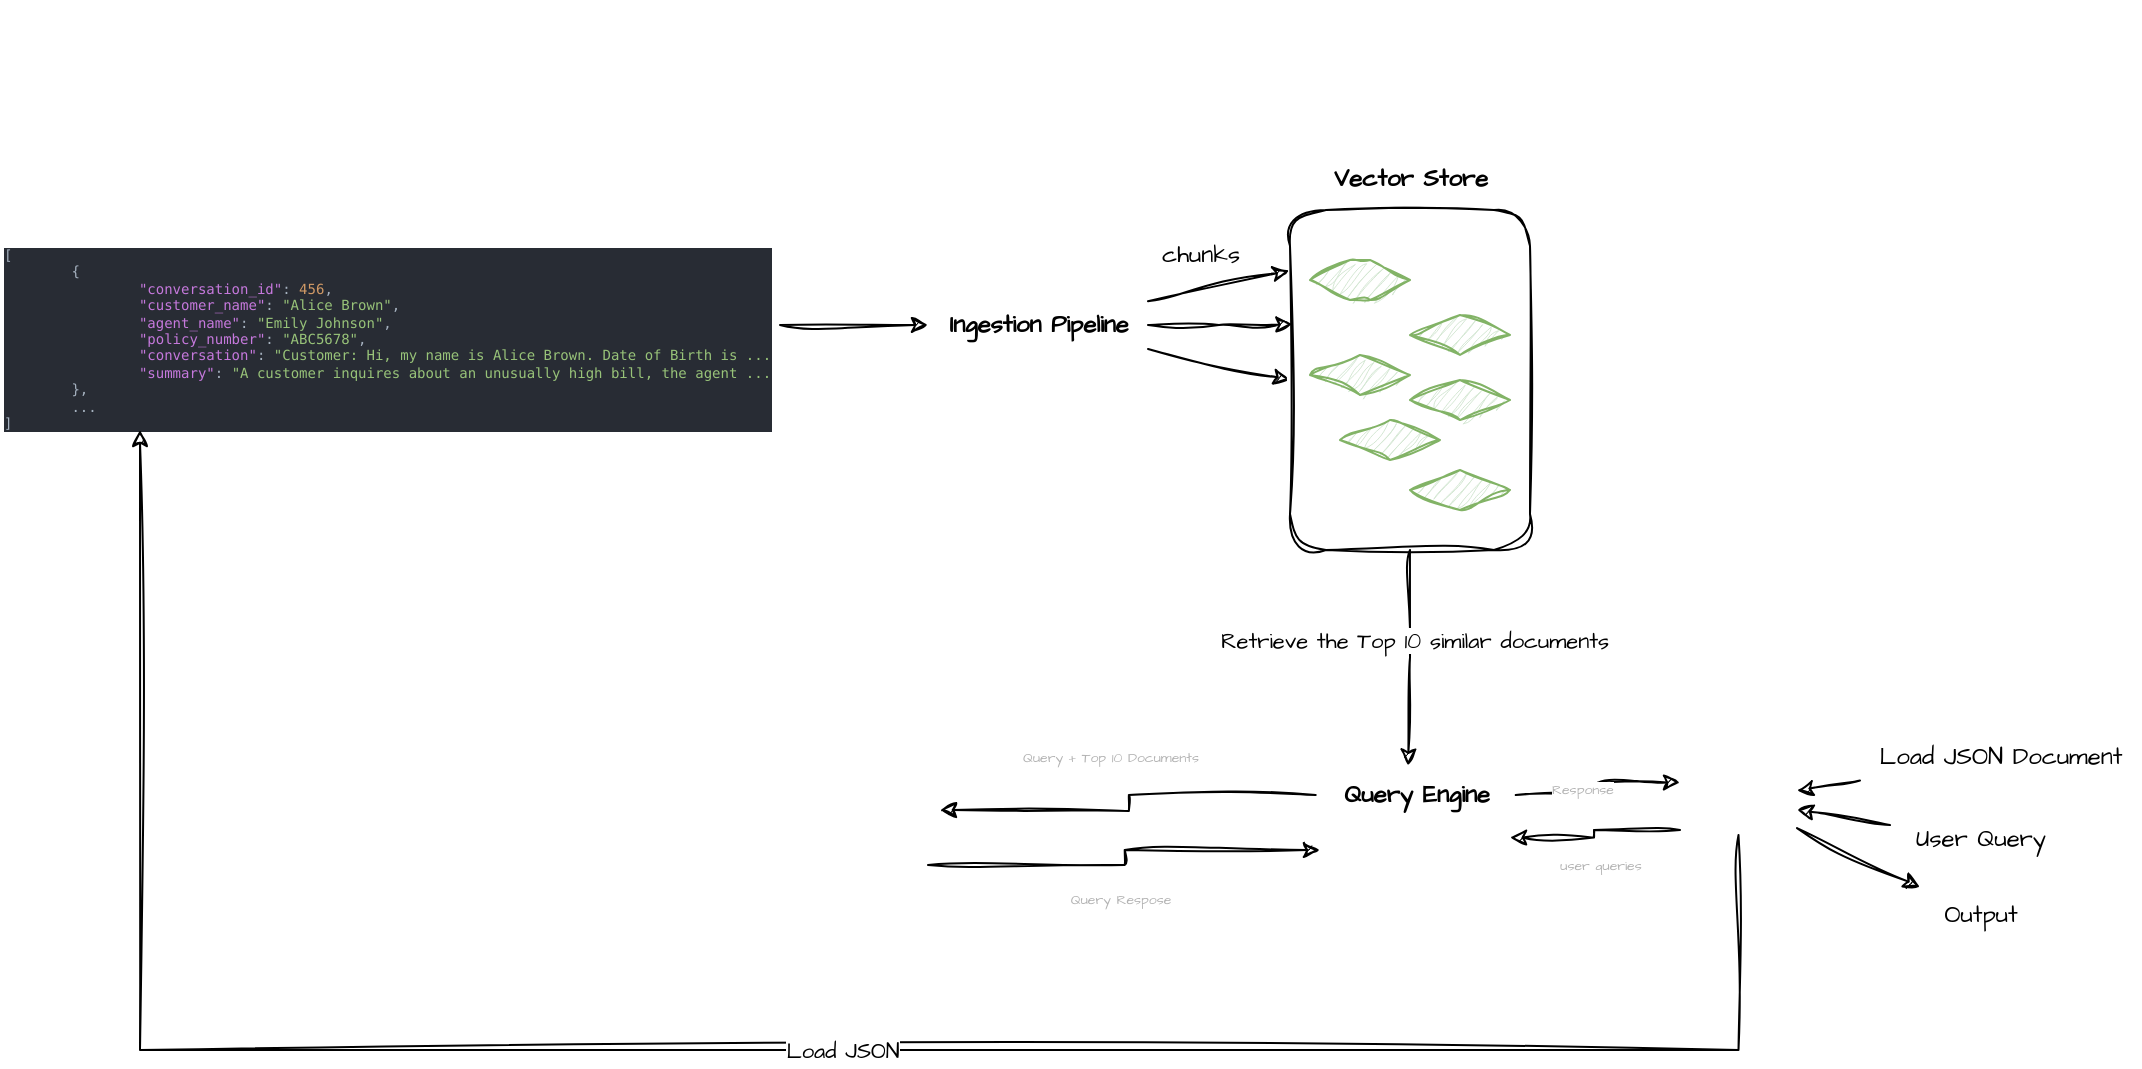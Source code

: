 <mxfile version="24.2.5" type="device">
  <diagram name="Page-1" id="N6mPQFj2p2v3aVTaAn1U">
    <mxGraphModel dx="1092" dy="483" grid="0" gridSize="10" guides="1" tooltips="1" connect="1" arrows="1" fold="1" page="0" pageScale="1" pageWidth="1169" pageHeight="827" math="0" shadow="0">
      <root>
        <mxCell id="0" />
        <mxCell id="1" parent="0" />
        <mxCell id="TU-V56K1q_o19-9bawVt-2" value="" style="shape=image;verticalLabelPosition=bottom;labelBackgroundColor=default;verticalAlign=top;aspect=fixed;imageAspect=0;image=https://assets.zilliz.com/Frame_4726_27730b6560.png;" vertex="1" parent="1">
          <mxGeometry x="481.86" y="130" width="94.28" height="55" as="geometry" />
        </mxCell>
        <mxCell id="TU-V56K1q_o19-9bawVt-4" value="" style="shape=image;verticalLabelPosition=bottom;labelBackgroundColor=default;verticalAlign=top;aspect=fixed;imageAspect=0;image=https://iconape.com/wp-content/png_logo_vector/elasticsearch-logo.png;" vertex="1" parent="1">
          <mxGeometry x="650" y="35" width="130" height="130" as="geometry" />
        </mxCell>
        <mxCell id="TU-V56K1q_o19-9bawVt-5" value="" style="shape=image;verticalLabelPosition=bottom;labelBackgroundColor=default;verticalAlign=top;aspect=fixed;imageAspect=0;image=https://ollama.com/public/blog/meta-ollama-llama3.png;" vertex="1" parent="1">
          <mxGeometry x="367.49" y="422.5" width="106.51" height="90" as="geometry" />
        </mxCell>
        <mxCell id="TU-V56K1q_o19-9bawVt-37" style="rounded=0;sketch=1;hachureGap=4;jiggle=2;curveFitting=1;orthogonalLoop=1;jettySize=auto;html=1;fontFamily=Architects Daughter;fontSource=https%3A%2F%2Ffonts.googleapis.com%2Fcss%3Ffamily%3DArchitects%2BDaughter;" edge="1" parent="1" source="TU-V56K1q_o19-9bawVt-9" target="TU-V56K1q_o19-9bawVt-36">
          <mxGeometry relative="1" as="geometry" />
        </mxCell>
        <mxCell id="TU-V56K1q_o19-9bawVt-41" style="edgeStyle=orthogonalEdgeStyle;rounded=0;sketch=1;hachureGap=4;jiggle=2;curveFitting=1;orthogonalLoop=1;jettySize=auto;html=1;entryX=1;entryY=0.25;entryDx=0;entryDy=0;fontFamily=Architects Daughter;fontSource=https%3A%2F%2Ffonts.googleapis.com%2Fcss%3Ffamily%3DArchitects%2BDaughter;" edge="1" parent="1" source="TU-V56K1q_o19-9bawVt-9" target="TU-V56K1q_o19-9bawVt-27">
          <mxGeometry relative="1" as="geometry">
            <Array as="points">
              <mxPoint x="807" y="450" />
              <mxPoint x="807" y="454" />
            </Array>
          </mxGeometry>
        </mxCell>
        <mxCell id="TU-V56K1q_o19-9bawVt-9" value="" style="shape=image;verticalLabelPosition=bottom;labelBackgroundColor=default;verticalAlign=top;aspect=fixed;imageAspect=0;image=https://miro.medium.com/v2/resize:fit:1200/1*M7OPq5G3r4PZXeey57h0Vg@2x.jpeg;" vertex="1" parent="1">
          <mxGeometry x="850" y="417.5" width="58.5" height="35" as="geometry" />
        </mxCell>
        <mxCell id="TU-V56K1q_o19-9bawVt-13" style="edgeStyle=orthogonalEdgeStyle;rounded=0;sketch=1;hachureGap=4;jiggle=2;curveFitting=1;orthogonalLoop=1;jettySize=auto;html=1;fontFamily=Architects Daughter;fontSource=https%3A%2F%2Ffonts.googleapis.com%2Fcss%3Ffamily%3DArchitects%2BDaughter;" edge="1" parent="1" source="TU-V56K1q_o19-9bawVt-10" target="TU-V56K1q_o19-9bawVt-11">
          <mxGeometry relative="1" as="geometry" />
        </mxCell>
        <mxCell id="TU-V56K1q_o19-9bawVt-10" value="&lt;div style=&quot;background-color: rgb(40, 44, 52); color: rgb(171, 178, 191); font-size: 7px;&quot;&gt;&lt;pre style=&quot;font-family: Menlo, monospace; font-size: 7px;&quot;&gt;&lt;span style=&quot;color: rgb(166, 178, 192); font-size: 7px;&quot;&gt;[&lt;br style=&quot;font-size: 7px;&quot;&gt;&lt;span style=&quot;white-space: pre; font-size: 7px;&quot;&gt;&#x9;&lt;/span&gt;{&lt;br style=&quot;font-size: 7px;&quot;&gt;&lt;/span&gt;&lt;span style=&quot;color: rgb(198, 121, 221); font-size: 7px;&quot;&gt;&lt;span style=&quot;white-space: pre; font-size: 7px;&quot;&gt;&#x9;&lt;span style=&quot;white-space: pre; font-size: 7px;&quot;&gt;&#x9;&lt;/span&gt;&lt;/span&gt;&quot;conversation_id&quot;&lt;/span&gt;&lt;span style=&quot;color: rgb(166, 178, 192); font-size: 7px;&quot;&gt;: &lt;/span&gt;&lt;span style=&quot;color: rgb(209, 154, 102); font-size: 7px;&quot;&gt;456&lt;/span&gt;&lt;span style=&quot;color: rgb(166, 178, 192); font-size: 7px;&quot;&gt;,&lt;br style=&quot;font-size: 7px;&quot;&gt;&lt;/span&gt;&lt;span style=&quot;color: rgb(198, 121, 221); font-size: 7px;&quot;&gt;&lt;span style=&quot;white-space: pre; font-size: 7px;&quot;&gt;&#x9;&lt;/span&gt;&lt;span style=&quot;white-space: pre; font-size: 7px;&quot;&gt;&#x9;&lt;/span&gt;&quot;customer_name&quot;&lt;/span&gt;&lt;span style=&quot;color: rgb(166, 178, 192); font-size: 7px;&quot;&gt;: &lt;/span&gt;&lt;span style=&quot;color: rgb(152, 195, 121); font-size: 7px;&quot;&gt;&quot;Alice Brown&quot;&lt;/span&gt;&lt;span style=&quot;color: rgb(166, 178, 192); font-size: 7px;&quot;&gt;,&lt;br style=&quot;font-size: 7px;&quot;&gt;&lt;/span&gt;&lt;span style=&quot;color: rgb(198, 121, 221); font-size: 7px;&quot;&gt;&lt;span style=&quot;white-space: pre; font-size: 7px;&quot;&gt;&#x9;&lt;/span&gt;&lt;span style=&quot;white-space: pre; font-size: 7px;&quot;&gt;&#x9;&lt;/span&gt;&quot;agent_name&quot;&lt;/span&gt;&lt;span style=&quot;color: rgb(166, 178, 192); font-size: 7px;&quot;&gt;: &lt;/span&gt;&lt;span style=&quot;color: rgb(152, 195, 121); font-size: 7px;&quot;&gt;&quot;Emily Johnson&quot;&lt;/span&gt;&lt;span style=&quot;color: rgb(166, 178, 192); font-size: 7px;&quot;&gt;,&lt;br style=&quot;font-size: 7px;&quot;&gt;&lt;/span&gt;&lt;span style=&quot;color: rgb(198, 121, 221); font-size: 7px;&quot;&gt;&lt;span style=&quot;white-space: pre; font-size: 7px;&quot;&gt;&#x9;&lt;/span&gt;&lt;span style=&quot;white-space: pre; font-size: 7px;&quot;&gt;&#x9;&lt;/span&gt;&quot;policy_number&quot;&lt;/span&gt;&lt;span style=&quot;color: rgb(166, 178, 192); font-size: 7px;&quot;&gt;: &lt;/span&gt;&lt;span style=&quot;color: rgb(152, 195, 121); font-size: 7px;&quot;&gt;&quot;ABC5678&quot;&lt;/span&gt;&lt;span style=&quot;color: rgb(166, 178, 192); font-size: 7px;&quot;&gt;,&lt;br style=&quot;font-size: 7px;&quot;&gt;&lt;/span&gt;&lt;span style=&quot;color: rgb(198, 121, 221); font-size: 7px;&quot;&gt;&lt;span style=&quot;white-space: pre; font-size: 7px;&quot;&gt;&#x9;&lt;/span&gt;&lt;span style=&quot;white-space: pre; font-size: 7px;&quot;&gt;&#x9;&lt;/span&gt;&quot;conversation&quot;&lt;/span&gt;&lt;span style=&quot;color: rgb(166, 178, 192); font-size: 7px;&quot;&gt;: &lt;/span&gt;&lt;span style=&quot;color: rgb(152, 195, 121); font-size: 7px;&quot;&gt;&quot;Customer: Hi, my name is Alice Brown. Date of Birth is ...&lt;/span&gt;&lt;span style=&quot;color: rgb(166, 178, 192); font-size: 7px;&quot;&gt;&lt;br style=&quot;font-size: 7px;&quot;&gt;&lt;/span&gt;&lt;span style=&quot;color: rgb(198, 121, 221); font-size: 7px;&quot;&gt;&lt;span style=&quot;white-space: pre; font-size: 7px;&quot;&gt;&#x9;&lt;/span&gt;&lt;span style=&quot;white-space: pre; font-size: 7px;&quot;&gt;&#x9;&lt;/span&gt;&quot;summary&quot;&lt;/span&gt;&lt;span style=&quot;color: rgb(166, 178, 192); font-size: 7px;&quot;&gt;: &lt;/span&gt;&lt;span style=&quot;color: rgb(152, 195, 121); font-size: 7px;&quot;&gt;&quot;A customer inquires about an unusually high bill, the agent ...&lt;br style=&quot;font-size: 7px;&quot;&gt;&lt;/span&gt;&lt;span style=&quot;color: rgb(166, 178, 192); font-size: 7px;&quot;&gt;&lt;span style=&quot;white-space: pre; font-size: 7px;&quot;&gt;&#x9;&lt;/span&gt;},&lt;br style=&quot;font-size: 7px;&quot;&gt;&lt;span style=&quot;white-space: pre; font-size: 7px;&quot;&gt;&#x9;&lt;/span&gt;...&lt;br style=&quot;font-size: 7px;&quot;&gt;]&lt;/span&gt;&lt;/pre&gt;&lt;/div&gt;" style="text;whiteSpace=wrap;html=1;fontFamily=Architects Daughter;fontSource=https%3A%2F%2Ffonts.googleapis.com%2Fcss%3Ffamily%3DArchitects%2BDaughter;fontSize=7;" vertex="1" parent="1">
          <mxGeometry x="10" y="145" width="390" height="105" as="geometry" />
        </mxCell>
        <mxCell id="TU-V56K1q_o19-9bawVt-25" style="rounded=0;sketch=1;hachureGap=4;jiggle=2;curveFitting=1;orthogonalLoop=1;jettySize=auto;html=1;entryX=0;entryY=0.5;entryDx=0;entryDy=0;fontFamily=Architects Daughter;fontSource=https%3A%2F%2Ffonts.googleapis.com%2Fcss%3Ffamily%3DArchitects%2BDaughter;" edge="1" parent="1" source="TU-V56K1q_o19-9bawVt-11" target="TU-V56K1q_o19-9bawVt-14">
          <mxGeometry relative="1" as="geometry" />
        </mxCell>
        <mxCell id="TU-V56K1q_o19-9bawVt-11" value="&lt;b&gt;Ingestion Pipeline&lt;/b&gt;" style="text;html=1;align=center;verticalAlign=middle;resizable=0;points=[];autosize=1;strokeColor=none;fillColor=none;fontFamily=Architects Daughter;fontSource=https%3A%2F%2Ffonts.googleapis.com%2Fcss%3Ffamily%3DArchitects%2BDaughter;" vertex="1" parent="1">
          <mxGeometry x="474" y="182.5" width="110" height="30" as="geometry" />
        </mxCell>
        <mxCell id="TU-V56K1q_o19-9bawVt-14" value="" style="rounded=1;whiteSpace=wrap;html=1;sketch=1;hachureGap=4;jiggle=2;curveFitting=1;fontFamily=Architects Daughter;fontSource=https%3A%2F%2Ffonts.googleapis.com%2Fcss%3Ffamily%3DArchitects%2BDaughter;" vertex="1" parent="1">
          <mxGeometry x="655" y="140" width="120" height="170" as="geometry" />
        </mxCell>
        <mxCell id="TU-V56K1q_o19-9bawVt-15" value="&lt;b&gt;Vector Store&lt;/b&gt;" style="text;html=1;align=center;verticalAlign=middle;resizable=0;points=[];autosize=1;strokeColor=none;fillColor=none;fontFamily=Architects Daughter;fontSource=https%3A%2F%2Ffonts.googleapis.com%2Fcss%3Ffamily%3DArchitects%2BDaughter;" vertex="1" parent="1">
          <mxGeometry x="665" y="110" width="100" height="30" as="geometry" />
        </mxCell>
        <mxCell id="TU-V56K1q_o19-9bawVt-16" value="" style="shape=hexagon;perimeter=hexagonPerimeter2;whiteSpace=wrap;html=1;fixedSize=1;sketch=1;hachureGap=4;jiggle=2;curveFitting=1;fontFamily=Architects Daughter;fontSource=https%3A%2F%2Ffonts.googleapis.com%2Fcss%3Ffamily%3DArchitects%2BDaughter;fillColor=#d5e8d4;strokeColor=#82b366;" vertex="1" parent="1">
          <mxGeometry x="665" y="165" width="50" height="20" as="geometry" />
        </mxCell>
        <mxCell id="TU-V56K1q_o19-9bawVt-17" value="" style="shape=hexagon;perimeter=hexagonPerimeter2;whiteSpace=wrap;html=1;fixedSize=1;sketch=1;hachureGap=4;jiggle=2;curveFitting=1;fontFamily=Architects Daughter;fontSource=https%3A%2F%2Ffonts.googleapis.com%2Fcss%3Ffamily%3DArchitects%2BDaughter;fillColor=#d5e8d4;strokeColor=#82b366;size=55;" vertex="1" parent="1">
          <mxGeometry x="715" y="192.5" width="50" height="20" as="geometry" />
        </mxCell>
        <mxCell id="TU-V56K1q_o19-9bawVt-19" value="" style="shape=hexagon;perimeter=hexagonPerimeter2;whiteSpace=wrap;html=1;fixedSize=1;sketch=1;hachureGap=4;jiggle=2;curveFitting=1;fontFamily=Architects Daughter;fontSource=https%3A%2F%2Ffonts.googleapis.com%2Fcss%3Ffamily%3DArchitects%2BDaughter;fillColor=#d5e8d4;strokeColor=#82b366;size=55;" vertex="1" parent="1">
          <mxGeometry x="665" y="212.5" width="50" height="20" as="geometry" />
        </mxCell>
        <mxCell id="TU-V56K1q_o19-9bawVt-20" value="" style="shape=hexagon;perimeter=hexagonPerimeter2;whiteSpace=wrap;html=1;fixedSize=1;sketch=1;hachureGap=4;jiggle=2;curveFitting=1;fontFamily=Architects Daughter;fontSource=https%3A%2F%2Ffonts.googleapis.com%2Fcss%3Ffamily%3DArchitects%2BDaughter;fillColor=#d5e8d4;strokeColor=#82b366;size=55;" vertex="1" parent="1">
          <mxGeometry x="715" y="225" width="50" height="20" as="geometry" />
        </mxCell>
        <mxCell id="TU-V56K1q_o19-9bawVt-21" value="" style="shape=hexagon;perimeter=hexagonPerimeter2;whiteSpace=wrap;html=1;fixedSize=1;sketch=1;hachureGap=4;jiggle=2;curveFitting=1;fontFamily=Architects Daughter;fontSource=https%3A%2F%2Ffonts.googleapis.com%2Fcss%3Ffamily%3DArchitects%2BDaughter;fillColor=#d5e8d4;strokeColor=#82b366;size=55;" vertex="1" parent="1">
          <mxGeometry x="715" y="270" width="50" height="20" as="geometry" />
        </mxCell>
        <mxCell id="TU-V56K1q_o19-9bawVt-22" value="" style="shape=hexagon;perimeter=hexagonPerimeter2;whiteSpace=wrap;html=1;fixedSize=1;sketch=1;hachureGap=4;jiggle=2;curveFitting=1;fontFamily=Architects Daughter;fontSource=https%3A%2F%2Ffonts.googleapis.com%2Fcss%3Ffamily%3DArchitects%2BDaughter;fillColor=#d5e8d4;strokeColor=#82b366;size=55;" vertex="1" parent="1">
          <mxGeometry x="680" y="245" width="50" height="20" as="geometry" />
        </mxCell>
        <mxCell id="TU-V56K1q_o19-9bawVt-23" style="rounded=0;sketch=1;hachureGap=4;jiggle=2;curveFitting=1;orthogonalLoop=1;jettySize=auto;html=1;entryX=-0.003;entryY=0.178;entryDx=0;entryDy=0;entryPerimeter=0;fontFamily=Architects Daughter;fontSource=https%3A%2F%2Ffonts.googleapis.com%2Fcss%3Ffamily%3DArchitects%2BDaughter;" edge="1" parent="1" source="TU-V56K1q_o19-9bawVt-11" target="TU-V56K1q_o19-9bawVt-14">
          <mxGeometry relative="1" as="geometry" />
        </mxCell>
        <mxCell id="TU-V56K1q_o19-9bawVt-24" style="edgeStyle=orthogonalEdgeStyle;rounded=0;sketch=1;hachureGap=4;jiggle=2;curveFitting=1;orthogonalLoop=1;jettySize=auto;html=1;entryX=0.01;entryY=0.336;entryDx=0;entryDy=0;entryPerimeter=0;fontFamily=Architects Daughter;fontSource=https%3A%2F%2Ffonts.googleapis.com%2Fcss%3Ffamily%3DArchitects%2BDaughter;" edge="1" parent="1" source="TU-V56K1q_o19-9bawVt-11" target="TU-V56K1q_o19-9bawVt-14">
          <mxGeometry relative="1" as="geometry" />
        </mxCell>
        <mxCell id="TU-V56K1q_o19-9bawVt-26" value="chunks" style="text;html=1;align=center;verticalAlign=middle;resizable=0;points=[];autosize=1;strokeColor=none;fillColor=none;fontFamily=Architects Daughter;fontSource=https%3A%2F%2Ffonts.googleapis.com%2Fcss%3Ffamily%3DArchitects%2BDaughter;" vertex="1" parent="1">
          <mxGeometry x="580" y="148" width="60" height="30" as="geometry" />
        </mxCell>
        <mxCell id="TU-V56K1q_o19-9bawVt-27" value="" style="shape=image;verticalLabelPosition=bottom;labelBackgroundColor=default;verticalAlign=top;aspect=fixed;imageAspect=0;image=https://assets.zilliz.com/Frame_4726_27730b6560.png;" vertex="1" parent="1">
          <mxGeometry x="670.72" y="440" width="94.28" height="55" as="geometry" />
        </mxCell>
        <mxCell id="TU-V56K1q_o19-9bawVt-39" style="edgeStyle=orthogonalEdgeStyle;rounded=0;sketch=1;hachureGap=4;jiggle=2;curveFitting=1;orthogonalLoop=1;jettySize=auto;html=1;entryX=0;entryY=0.25;entryDx=0;entryDy=0;fontFamily=Architects Daughter;fontSource=https%3A%2F%2Ffonts.googleapis.com%2Fcss%3Ffamily%3DArchitects%2BDaughter;" edge="1" parent="1" source="TU-V56K1q_o19-9bawVt-28" target="TU-V56K1q_o19-9bawVt-9">
          <mxGeometry relative="1" as="geometry" />
        </mxCell>
        <mxCell id="TU-V56K1q_o19-9bawVt-42" value="Response" style="edgeLabel;html=1;align=center;verticalAlign=middle;resizable=0;points=[];sketch=1;hachureGap=4;jiggle=2;curveFitting=1;fontFamily=Architects Daughter;fontSource=https%3A%2F%2Ffonts.googleapis.com%2Fcss%3Ffamily%3DArchitects%2BDaughter;fontColor=#B3B3B3;fontSize=7;" vertex="1" connectable="0" parent="TU-V56K1q_o19-9bawVt-39">
          <mxGeometry x="-0.574" y="4" relative="1" as="geometry">
            <mxPoint x="14" y="1" as="offset" />
          </mxGeometry>
        </mxCell>
        <mxCell id="TU-V56K1q_o19-9bawVt-51" style="edgeStyle=orthogonalEdgeStyle;rounded=0;sketch=1;hachureGap=4;jiggle=2;curveFitting=1;orthogonalLoop=1;jettySize=auto;html=1;fontFamily=Architects Daughter;fontSource=https%3A%2F%2Ffonts.googleapis.com%2Fcss%3Ffamily%3DArchitects%2BDaughter;" edge="1" parent="1" source="TU-V56K1q_o19-9bawVt-28">
          <mxGeometry relative="1" as="geometry">
            <mxPoint x="480" y="440" as="targetPoint" />
          </mxGeometry>
        </mxCell>
        <mxCell id="TU-V56K1q_o19-9bawVt-28" value="&lt;b&gt;Query Engine&lt;/b&gt;" style="text;html=1;align=center;verticalAlign=middle;resizable=0;points=[];autosize=1;strokeColor=none;fillColor=none;fontFamily=Architects Daughter;fontSource=https%3A%2F%2Ffonts.googleapis.com%2Fcss%3Ffamily%3DArchitects%2BDaughter;" vertex="1" parent="1">
          <mxGeometry x="667.86" y="417.5" width="100" height="30" as="geometry" />
        </mxCell>
        <mxCell id="TU-V56K1q_o19-9bawVt-35" style="rounded=0;sketch=1;hachureGap=4;jiggle=2;curveFitting=1;orthogonalLoop=1;jettySize=auto;html=1;fontFamily=Architects Daughter;fontSource=https%3A%2F%2Ffonts.googleapis.com%2Fcss%3Ffamily%3DArchitects%2BDaughter;" edge="1" parent="1" source="TU-V56K1q_o19-9bawVt-31" target="TU-V56K1q_o19-9bawVt-9">
          <mxGeometry relative="1" as="geometry" />
        </mxCell>
        <mxCell id="TU-V56K1q_o19-9bawVt-31" value="User Query" style="text;html=1;align=center;verticalAlign=middle;resizable=0;points=[];autosize=1;strokeColor=none;fillColor=none;fontFamily=Architects Daughter;fontSource=https%3A%2F%2Ffonts.googleapis.com%2Fcss%3Ffamily%3DArchitects%2BDaughter;" vertex="1" parent="1">
          <mxGeometry x="955" y="440" width="90" height="30" as="geometry" />
        </mxCell>
        <mxCell id="TU-V56K1q_o19-9bawVt-32" style="edgeStyle=orthogonalEdgeStyle;rounded=0;sketch=1;hachureGap=4;jiggle=2;curveFitting=1;orthogonalLoop=1;jettySize=auto;html=1;fontFamily=Architects Daughter;fontSource=https%3A%2F%2Ffonts.googleapis.com%2Fcss%3Ffamily%3DArchitects%2BDaughter;" edge="1" parent="1" source="TU-V56K1q_o19-9bawVt-9">
          <mxGeometry relative="1" as="geometry">
            <mxPoint x="80" y="250" as="targetPoint" />
            <Array as="points">
              <mxPoint x="879" y="560" />
              <mxPoint x="80" y="560" />
            </Array>
          </mxGeometry>
        </mxCell>
        <mxCell id="TU-V56K1q_o19-9bawVt-44" value="Load JSON" style="edgeLabel;html=1;align=center;verticalAlign=middle;resizable=0;points=[];sketch=1;hachureGap=4;jiggle=2;curveFitting=1;fontFamily=Architects Daughter;fontSource=https%3A%2F%2Ffonts.googleapis.com%2Fcss%3Ffamily%3DArchitects%2BDaughter;" vertex="1" connectable="0" parent="TU-V56K1q_o19-9bawVt-32">
          <mxGeometry x="-0.085" relative="1" as="geometry">
            <mxPoint as="offset" />
          </mxGeometry>
        </mxCell>
        <mxCell id="TU-V56K1q_o19-9bawVt-34" style="rounded=0;sketch=1;hachureGap=4;jiggle=2;curveFitting=1;orthogonalLoop=1;jettySize=auto;html=1;fontFamily=Architects Daughter;fontSource=https%3A%2F%2Ffonts.googleapis.com%2Fcss%3Ffamily%3DArchitects%2BDaughter;" edge="1" parent="1" source="TU-V56K1q_o19-9bawVt-33" target="TU-V56K1q_o19-9bawVt-9">
          <mxGeometry relative="1" as="geometry" />
        </mxCell>
        <mxCell id="TU-V56K1q_o19-9bawVt-33" value="Load JSON Document" style="text;html=1;align=center;verticalAlign=middle;resizable=0;points=[];autosize=1;strokeColor=none;fillColor=none;fontFamily=Architects Daughter;fontSource=https%3A%2F%2Ffonts.googleapis.com%2Fcss%3Ffamily%3DArchitects%2BDaughter;" vertex="1" parent="1">
          <mxGeometry x="940" y="399" width="140" height="30" as="geometry" />
        </mxCell>
        <mxCell id="TU-V56K1q_o19-9bawVt-36" value="Output" style="text;html=1;align=center;verticalAlign=middle;resizable=0;points=[];autosize=1;strokeColor=none;fillColor=none;fontFamily=Architects Daughter;fontSource=https%3A%2F%2Ffonts.googleapis.com%2Fcss%3Ffamily%3DArchitects%2BDaughter;" vertex="1" parent="1">
          <mxGeometry x="970" y="478" width="60" height="30" as="geometry" />
        </mxCell>
        <mxCell id="TU-V56K1q_o19-9bawVt-43" value="user queries" style="text;html=1;align=center;verticalAlign=middle;resizable=0;points=[];autosize=1;strokeColor=none;fillColor=none;fontFamily=Architects Daughter;fontSource=https%3A%2F%2Ffonts.googleapis.com%2Fcss%3Ffamily%3DArchitects%2BDaughter;labelBackgroundColor=default;fontColor=#B3B3B3;fontSize=7;" vertex="1" parent="1">
          <mxGeometry x="780" y="457.5" width="60" height="20" as="geometry" />
        </mxCell>
        <mxCell id="TU-V56K1q_o19-9bawVt-46" style="edgeStyle=orthogonalEdgeStyle;rounded=0;sketch=1;hachureGap=4;jiggle=2;curveFitting=1;orthogonalLoop=1;jettySize=auto;html=1;entryX=0.462;entryY=0.01;entryDx=0;entryDy=0;entryPerimeter=0;fontFamily=Architects Daughter;fontSource=https%3A%2F%2Ffonts.googleapis.com%2Fcss%3Ffamily%3DArchitects%2BDaughter;" edge="1" parent="1" source="TU-V56K1q_o19-9bawVt-14" target="TU-V56K1q_o19-9bawVt-28">
          <mxGeometry relative="1" as="geometry" />
        </mxCell>
        <mxCell id="TU-V56K1q_o19-9bawVt-47" value="Retrieve the Top 10 similar documents" style="edgeLabel;html=1;align=center;verticalAlign=middle;resizable=0;points=[];sketch=1;hachureGap=4;jiggle=2;curveFitting=1;fontFamily=Architects Daughter;fontSource=https%3A%2F%2Ffonts.googleapis.com%2Fcss%3Ffamily%3DArchitects%2BDaughter;" vertex="1" connectable="0" parent="TU-V56K1q_o19-9bawVt-46">
          <mxGeometry x="-0.175" y="2" relative="1" as="geometry">
            <mxPoint as="offset" />
          </mxGeometry>
        </mxCell>
        <mxCell id="TU-V56K1q_o19-9bawVt-50" style="edgeStyle=orthogonalEdgeStyle;rounded=0;sketch=1;hachureGap=4;jiggle=2;curveFitting=1;orthogonalLoop=1;jettySize=auto;html=1;entryX=-0.008;entryY=0.364;entryDx=0;entryDy=0;entryPerimeter=0;fontFamily=Architects Daughter;fontSource=https%3A%2F%2Ffonts.googleapis.com%2Fcss%3Ffamily%3DArchitects%2BDaughter;" edge="1" parent="1" source="TU-V56K1q_o19-9bawVt-5" target="TU-V56K1q_o19-9bawVt-27">
          <mxGeometry relative="1" as="geometry" />
        </mxCell>
        <mxCell id="TU-V56K1q_o19-9bawVt-53" value="Query Respose" style="text;html=1;align=center;verticalAlign=middle;resizable=0;points=[];autosize=1;strokeColor=none;fillColor=none;fontFamily=Architects Daughter;fontSource=https%3A%2F%2Ffonts.googleapis.com%2Fcss%3Ffamily%3DArchitects%2BDaughter;labelBackgroundColor=default;fontColor=#B3B3B3;fontSize=7;" vertex="1" parent="1">
          <mxGeometry x="535" y="475" width="70" height="20" as="geometry" />
        </mxCell>
        <mxCell id="TU-V56K1q_o19-9bawVt-54" value="Query + Top 10 Documents" style="text;html=1;align=center;verticalAlign=middle;resizable=0;points=[];autosize=1;strokeColor=none;fillColor=none;fontFamily=Architects Daughter;fontSource=https%3A%2F%2Ffonts.googleapis.com%2Fcss%3Ffamily%3DArchitects%2BDaughter;labelBackgroundColor=default;fontColor=#B3B3B3;fontSize=7;" vertex="1" parent="1">
          <mxGeometry x="510" y="404" width="110" height="20" as="geometry" />
        </mxCell>
      </root>
    </mxGraphModel>
  </diagram>
</mxfile>
